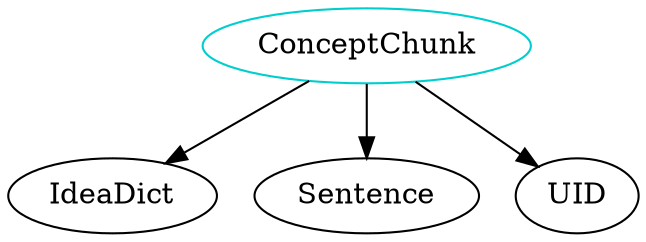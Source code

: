digraph conceptchunk{
ConceptChunk -> IdeaDict;
ConceptChunk -> Sentence;
ConceptChunk -> UID;
ConceptChunk	[shape=oval, color=cyan3, label="ConceptChunk"];
}
